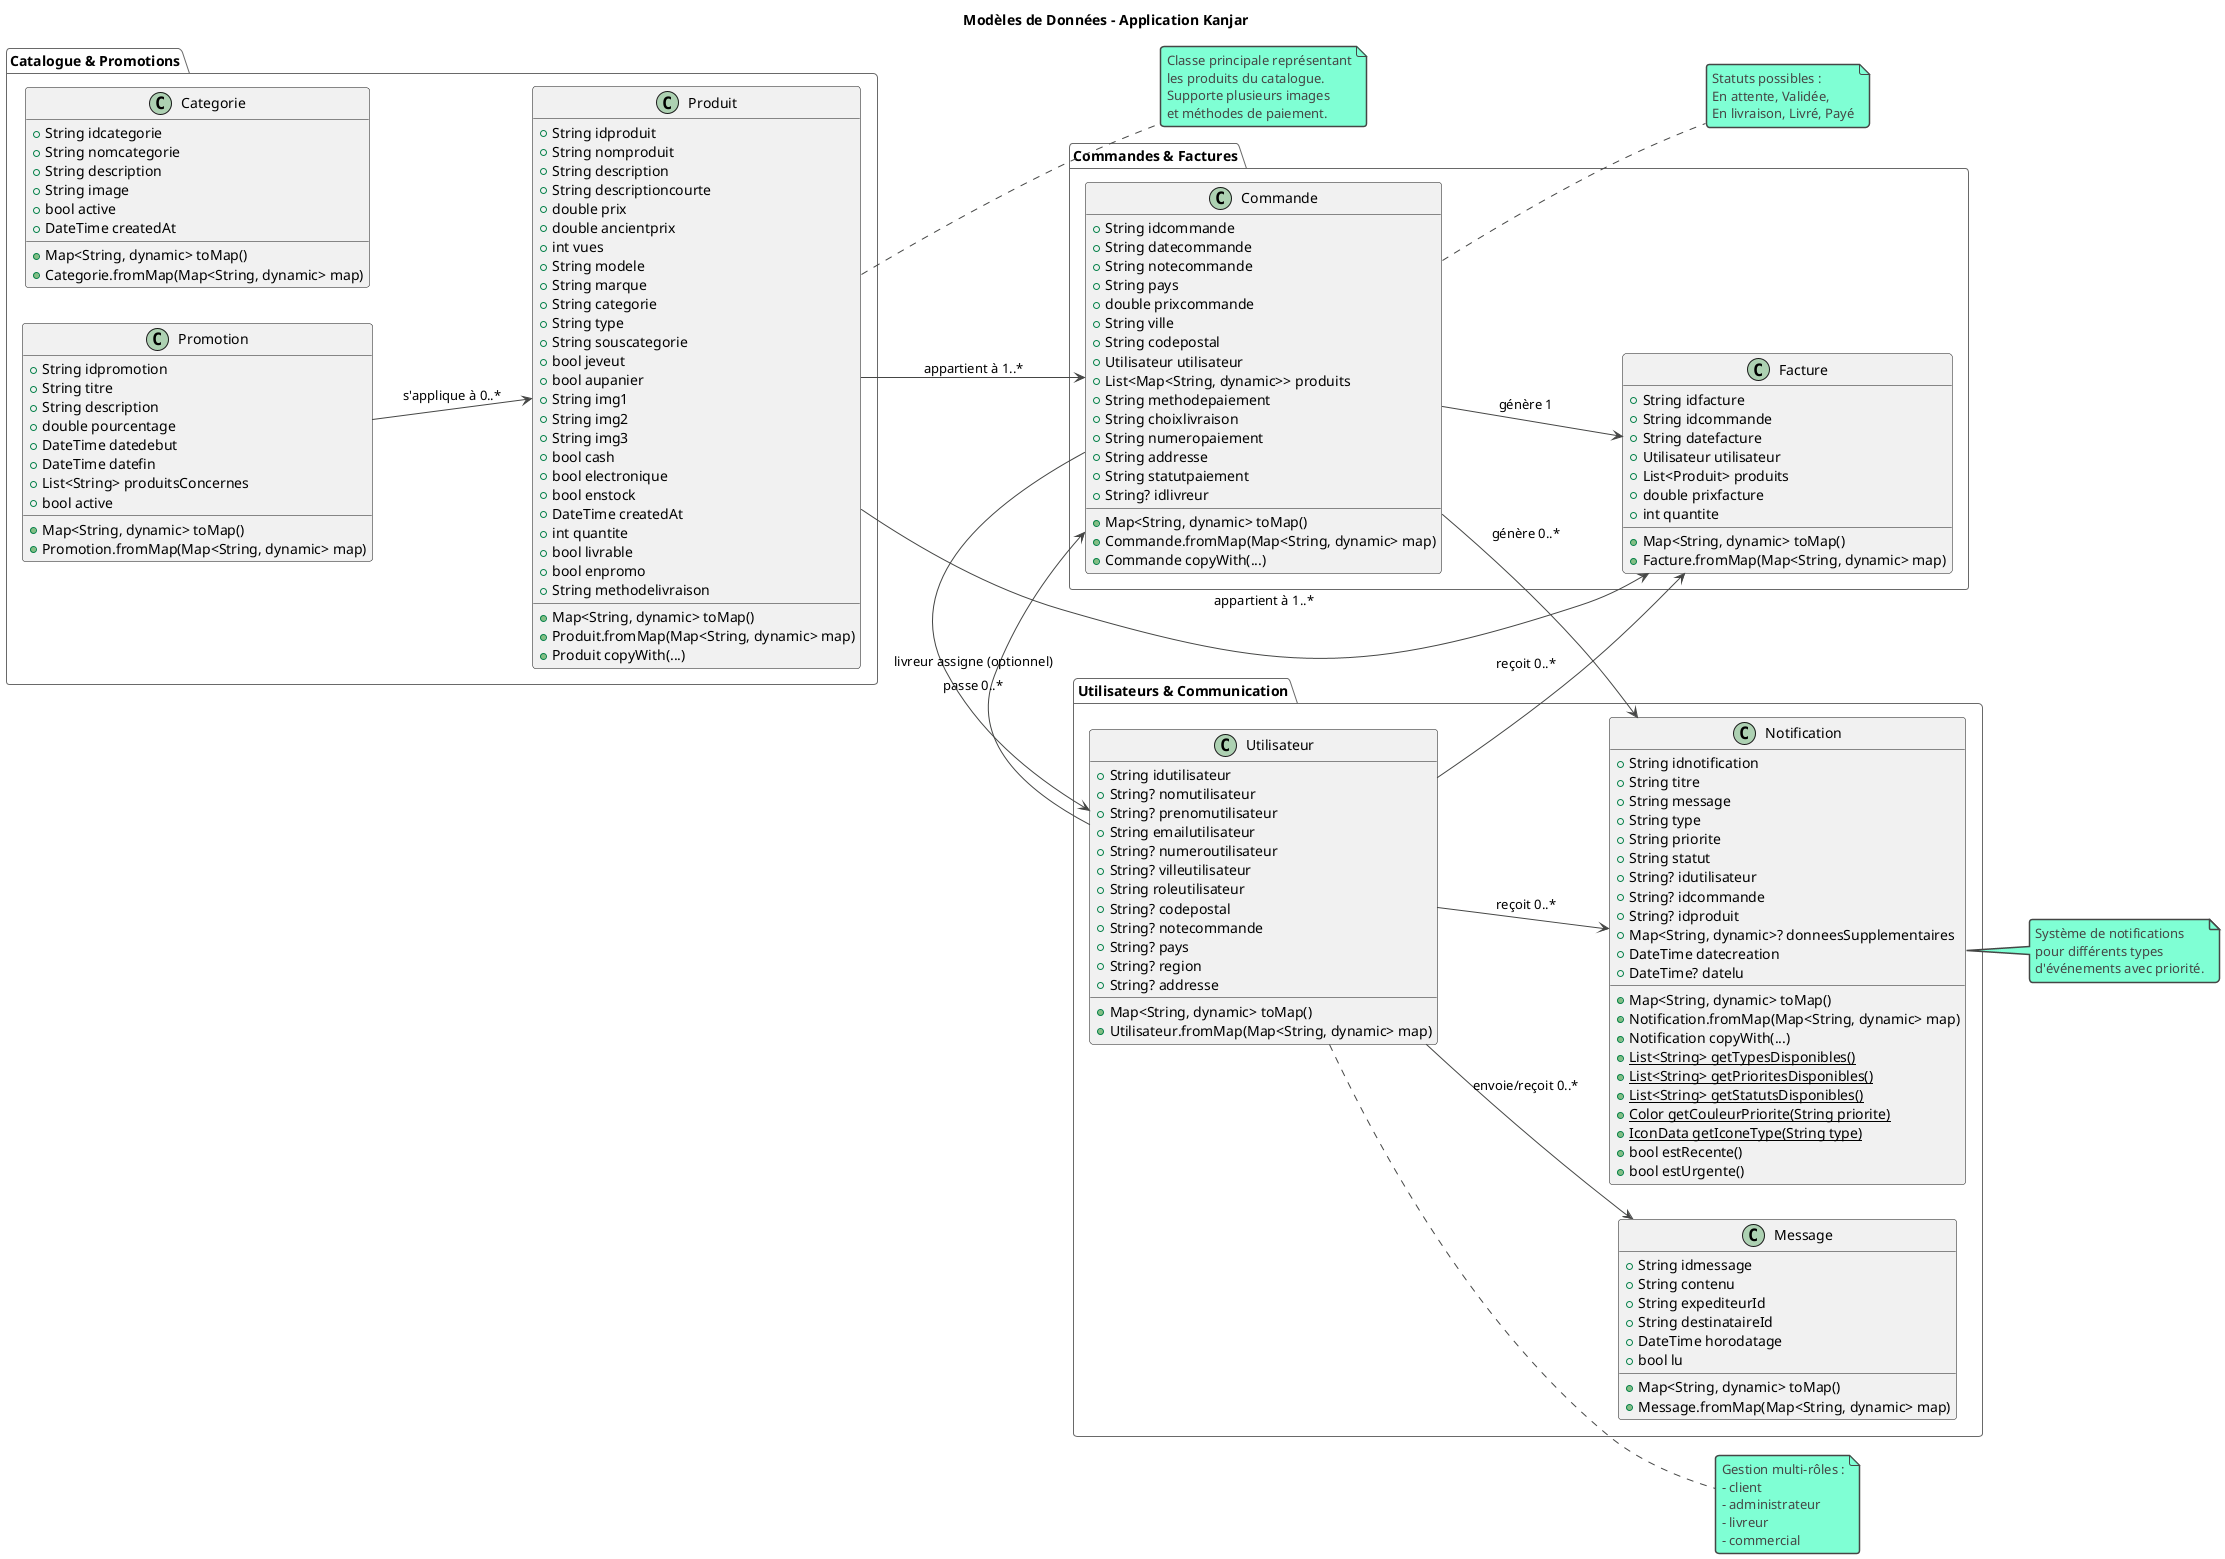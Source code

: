 @startuml Diagrammes_Classes_Modèles_Kanjar
!theme vibrant
title Modèles de Données - Application Kanjar

' Disposition horizontale
left to right direction

' =======================
' PRODUITS ET CATALOGUE
' =======================
package "Catalogue & Promotions" {
    class Produit {
        +String idproduit
        +String nomproduit
        +String description
        +String descriptioncourte
        +double prix
        +double ancientprix
        +int vues
        +String modele
        +String marque
        +String categorie
        +String type
        +String souscategorie
        +bool jeveut
        +bool aupanier
        +String img1
        +String img2
        +String img3
        +bool cash
        +bool electronique
        +bool enstock
        +DateTime createdAt
        +int quantite
        +bool livrable
        +bool enpromo
        +String methodelivraison

        +Map<String, dynamic> toMap()
        +Produit.fromMap(Map<String, dynamic> map)
        +Produit copyWith(...)
    }

    class Categorie {
        +String idcategorie
        +String nomcategorie
        +String description
        +String image
        +bool active
        +DateTime createdAt

        +Map<String, dynamic> toMap()
        +Categorie.fromMap(Map<String, dynamic> map)
    }

    class Promotion {
        +String idpromotion
        +String titre
        +String description
        +double pourcentage
        +DateTime datedebut
        +DateTime datefin
        +List<String> produitsConcernes
        +bool active

        +Map<String, dynamic> toMap()
        +Promotion.fromMap(Map<String, dynamic> map)
    }
}

' =======================
' UTILISATEURS ET MESSAGES
' =======================
package "Utilisateurs & Communication" {
    class Utilisateur {
        +String idutilisateur
        +String? nomutilisateur
        +String? prenomutilisateur
        +String emailutilisateur
        +String? numeroutilisateur
        +String? villeutilisateur
        +String roleutilisateur
        +String? codepostal
        +String? notecommande
        +String? pays
        +String? region
        +String? addresse

        +Map<String, dynamic> toMap()
        +Utilisateur.fromMap(Map<String, dynamic> map)
    }

    class Message {
        +String idmessage
        +String contenu
        +String expediteurId
        +String destinataireId
        +DateTime horodatage
        +bool lu

        +Map<String, dynamic> toMap()
        +Message.fromMap(Map<String, dynamic> map)
    }

    class Notification {
        +String idnotification
        +String titre
        +String message
        +String type
        +String priorite
        +String statut
        +String? idutilisateur
        +String? idcommande
        +String? idproduit
        +Map<String, dynamic>? donneesSupplementaires
        +DateTime datecreation
        +DateTime? datelu

        +Map<String, dynamic> toMap()
        +Notification.fromMap(Map<String, dynamic> map)
        +Notification copyWith(...)
        +{static} List<String> getTypesDisponibles()
        +{static} List<String> getPrioritesDisponibles()
        +{static} List<String> getStatutsDisponibles()
        +{static} Color getCouleurPriorite(String priorite)
        +{static} IconData getIconeType(String type)
        +bool estRecente()
        +bool estUrgente()
    }
}

' =======================
' COMMANDES & FACTURES
' =======================
package "Commandes & Factures" {
    class Commande {
        +String idcommande
        +String datecommande
        +String notecommande
        +String pays
        +double prixcommande
        +String ville
        +String codepostal
        +Utilisateur utilisateur
        +List<Map<String, dynamic>> produits
        +String methodepaiement
        +String choixlivraison
        +String numeropaiement
        +String addresse
        +String statutpaiement
        +String? idlivreur

        +Map<String, dynamic> toMap()
        +Commande.fromMap(Map<String, dynamic> map)
        +Commande copyWith(...)
    }

    class Facture {
        +String idfacture
        +String idcommande
        +String datefacture
        +Utilisateur utilisateur
        +List<Produit> produits
        +double prixfacture
        +int quantite

        +Map<String, dynamic> toMap()
        +Facture.fromMap(Map<String, dynamic> map)
    }
}

' =======================
' RELATIONS ENTRE CLASSES
' =======================
Produit --> Commande : "appartient à 1..*"
Produit --> Facture : "appartient à 1..*"
Utilisateur --> Commande : "passe 0..*"
Utilisateur --> Facture : "reçoit 0..*"
Utilisateur --> Notification : "reçoit 0..*"
Utilisateur --> Message : "envoie/reçoit 0..*"
Commande --> Facture : "génère 1"
Commande --> Notification : "génère 0..*"
Commande --> Utilisateur : "livreur assigne (optionnel)"
Promotion --> Produit : "s'applique à 0..*"

note right of Produit
    Classe principale représentant
    les produits du catalogue.
    Supporte plusieurs images
    et méthodes de paiement.
end note

note right of Utilisateur
    Gestion multi-rôles :
    - client
    - administrateur
    - livreur
    - commercial
end note

note right of Commande
    Statuts possibles :
    En attente, Validée,
    En livraison, Livré, Payé
end note

note right of Notification
    Système de notifications
    pour différents types
    d'événements avec priorité.
end note

@enduml

